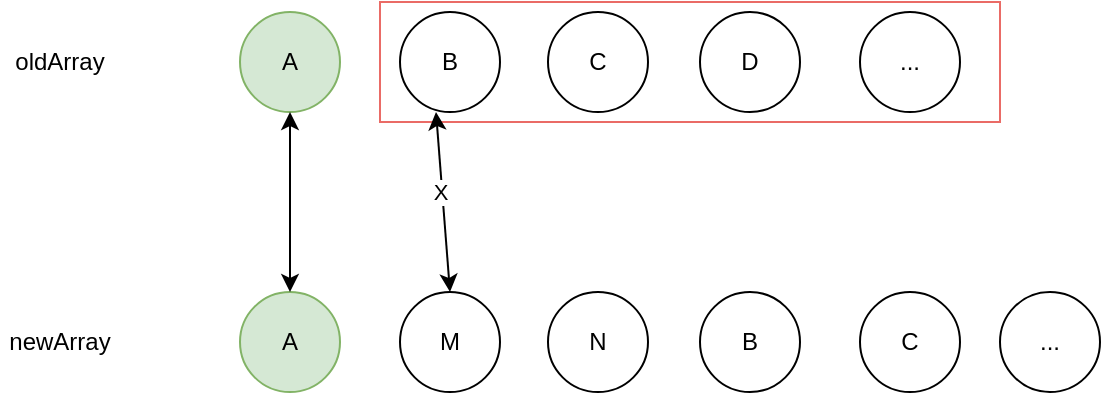 <mxfile version="24.7.12">
  <diagram name="第 1 页" id="Dba-7ADVNk6LhfVCaENn">
    <mxGraphModel dx="934" dy="476" grid="1" gridSize="10" guides="1" tooltips="1" connect="1" arrows="1" fold="1" page="1" pageScale="1" pageWidth="827" pageHeight="1169" math="0" shadow="0">
      <root>
        <mxCell id="0" />
        <mxCell id="1" parent="0" />
        <mxCell id="kPjYUe_pOOMYcO6p_Qry-14" value="" style="rounded=0;whiteSpace=wrap;html=1;strokeColor=#EA6B66;" vertex="1" parent="1">
          <mxGeometry x="280" y="165" width="310" height="60" as="geometry" />
        </mxCell>
        <mxCell id="kPjYUe_pOOMYcO6p_Qry-1" value="A" style="ellipse;whiteSpace=wrap;html=1;aspect=fixed;fillColor=#d5e8d4;strokeColor=#82b366;" vertex="1" parent="1">
          <mxGeometry x="210" y="170" width="50" height="50" as="geometry" />
        </mxCell>
        <mxCell id="kPjYUe_pOOMYcO6p_Qry-2" value="B" style="ellipse;whiteSpace=wrap;html=1;aspect=fixed;" vertex="1" parent="1">
          <mxGeometry x="290" y="170" width="50" height="50" as="geometry" />
        </mxCell>
        <mxCell id="kPjYUe_pOOMYcO6p_Qry-3" value="C" style="ellipse;whiteSpace=wrap;html=1;aspect=fixed;" vertex="1" parent="1">
          <mxGeometry x="364" y="170" width="50" height="50" as="geometry" />
        </mxCell>
        <mxCell id="kPjYUe_pOOMYcO6p_Qry-4" value="D" style="ellipse;whiteSpace=wrap;html=1;aspect=fixed;" vertex="1" parent="1">
          <mxGeometry x="440" y="170" width="50" height="50" as="geometry" />
        </mxCell>
        <mxCell id="kPjYUe_pOOMYcO6p_Qry-5" value="..." style="ellipse;whiteSpace=wrap;html=1;aspect=fixed;" vertex="1" parent="1">
          <mxGeometry x="520" y="170" width="50" height="50" as="geometry" />
        </mxCell>
        <mxCell id="kPjYUe_pOOMYcO6p_Qry-6" value="A" style="ellipse;whiteSpace=wrap;html=1;aspect=fixed;fillColor=#d5e8d4;strokeColor=#82b366;" vertex="1" parent="1">
          <mxGeometry x="210" y="310" width="50" height="50" as="geometry" />
        </mxCell>
        <mxCell id="kPjYUe_pOOMYcO6p_Qry-7" value="M" style="ellipse;whiteSpace=wrap;html=1;aspect=fixed;" vertex="1" parent="1">
          <mxGeometry x="290" y="310" width="50" height="50" as="geometry" />
        </mxCell>
        <mxCell id="kPjYUe_pOOMYcO6p_Qry-8" value="N" style="ellipse;whiteSpace=wrap;html=1;aspect=fixed;" vertex="1" parent="1">
          <mxGeometry x="364" y="310" width="50" height="50" as="geometry" />
        </mxCell>
        <mxCell id="kPjYUe_pOOMYcO6p_Qry-9" value="B" style="ellipse;whiteSpace=wrap;html=1;aspect=fixed;" vertex="1" parent="1">
          <mxGeometry x="440" y="310" width="50" height="50" as="geometry" />
        </mxCell>
        <mxCell id="kPjYUe_pOOMYcO6p_Qry-10" value="C" style="ellipse;whiteSpace=wrap;html=1;aspect=fixed;" vertex="1" parent="1">
          <mxGeometry x="520" y="310" width="50" height="50" as="geometry" />
        </mxCell>
        <mxCell id="kPjYUe_pOOMYcO6p_Qry-11" value="..." style="ellipse;whiteSpace=wrap;html=1;aspect=fixed;" vertex="1" parent="1">
          <mxGeometry x="590" y="310" width="50" height="50" as="geometry" />
        </mxCell>
        <mxCell id="kPjYUe_pOOMYcO6p_Qry-12" value="oldArray" style="text;html=1;align=center;verticalAlign=middle;whiteSpace=wrap;rounded=0;" vertex="1" parent="1">
          <mxGeometry x="90" y="180" width="60" height="30" as="geometry" />
        </mxCell>
        <mxCell id="kPjYUe_pOOMYcO6p_Qry-13" value="newArray" style="text;html=1;align=center;verticalAlign=middle;whiteSpace=wrap;rounded=0;" vertex="1" parent="1">
          <mxGeometry x="90" y="320" width="60" height="30" as="geometry" />
        </mxCell>
        <mxCell id="kPjYUe_pOOMYcO6p_Qry-16" value="" style="endArrow=classic;startArrow=classic;html=1;rounded=0;entryX=0.5;entryY=1;entryDx=0;entryDy=0;exitX=0.5;exitY=0;exitDx=0;exitDy=0;" edge="1" parent="1" source="kPjYUe_pOOMYcO6p_Qry-6" target="kPjYUe_pOOMYcO6p_Qry-1">
          <mxGeometry width="50" height="50" relative="1" as="geometry">
            <mxPoint x="230" y="310" as="sourcePoint" />
            <mxPoint x="280" y="260" as="targetPoint" />
          </mxGeometry>
        </mxCell>
        <mxCell id="kPjYUe_pOOMYcO6p_Qry-17" value="" style="endArrow=classic;startArrow=classic;html=1;rounded=0;entryX=0.36;entryY=1;entryDx=0;entryDy=0;exitX=0.5;exitY=0;exitDx=0;exitDy=0;entryPerimeter=0;" edge="1" parent="1" source="kPjYUe_pOOMYcO6p_Qry-7" target="kPjYUe_pOOMYcO6p_Qry-2">
          <mxGeometry width="50" height="50" relative="1" as="geometry">
            <mxPoint x="245" y="320" as="sourcePoint" />
            <mxPoint x="245" y="230" as="targetPoint" />
          </mxGeometry>
        </mxCell>
        <mxCell id="kPjYUe_pOOMYcO6p_Qry-18" value="X" style="edgeLabel;html=1;align=center;verticalAlign=middle;resizable=0;points=[];" vertex="1" connectable="0" parent="kPjYUe_pOOMYcO6p_Qry-17">
          <mxGeometry x="0.108" y="-2" relative="1" as="geometry">
            <mxPoint x="-3" as="offset" />
          </mxGeometry>
        </mxCell>
      </root>
    </mxGraphModel>
  </diagram>
</mxfile>
